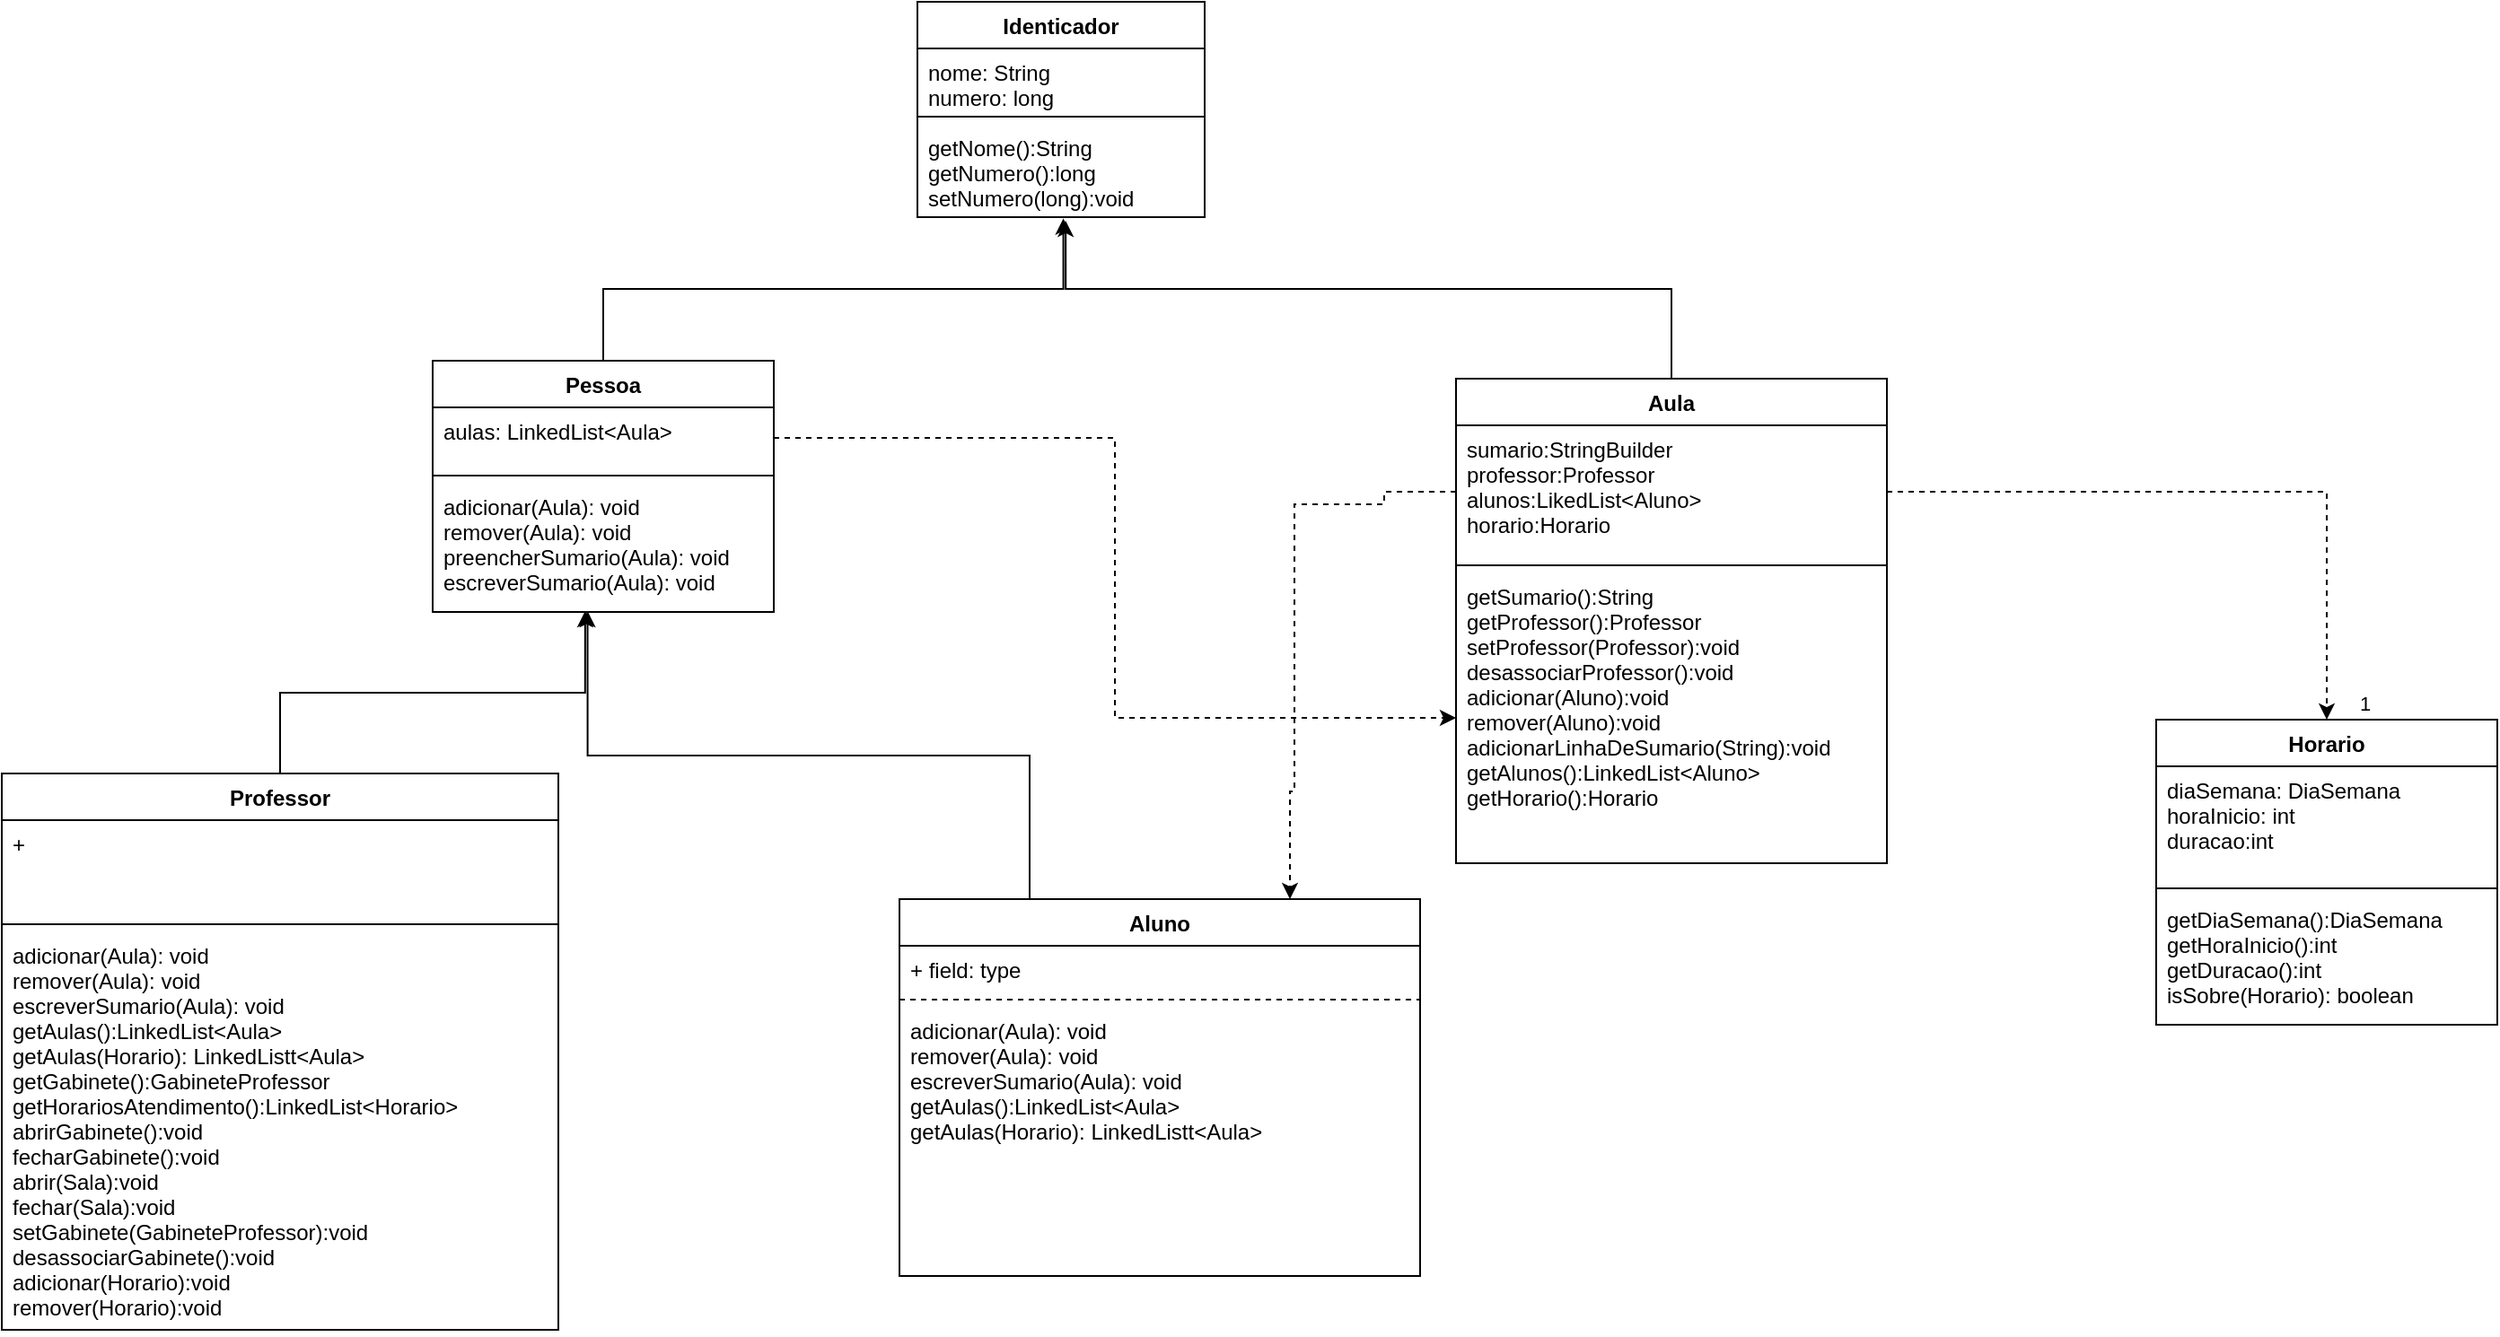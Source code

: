 <mxfile version="20.8.16" type="device"><diagram name="Page-1" id="QSuPs5M-fdG_rEzMvoWC"><mxGraphModel dx="2707" dy="898" grid="1" gridSize="10" guides="1" tooltips="1" connect="1" arrows="1" fold="1" page="1" pageScale="1" pageWidth="827" pageHeight="1169" math="0" shadow="0"><root><mxCell id="0"/><mxCell id="1" parent="0"/><mxCell id="q4AsKA-IPs76gDEOoxpN-1" value="Identicador" style="swimlane;fontStyle=1;align=center;verticalAlign=top;childLayout=stackLayout;horizontal=1;startSize=26;horizontalStack=0;resizeParent=1;resizeParentMax=0;resizeLast=0;collapsible=1;marginBottom=0;" parent="1" vertex="1"><mxGeometry x="200" y="30" width="160" height="120" as="geometry"/></mxCell><mxCell id="q4AsKA-IPs76gDEOoxpN-2" value="nome: String&#10;numero: long" style="text;strokeColor=none;fillColor=none;align=left;verticalAlign=top;spacingLeft=4;spacingRight=4;overflow=hidden;rotatable=0;points=[[0,0.5],[1,0.5]];portConstraint=eastwest;" parent="q4AsKA-IPs76gDEOoxpN-1" vertex="1"><mxGeometry y="26" width="160" height="34" as="geometry"/></mxCell><mxCell id="q4AsKA-IPs76gDEOoxpN-3" value="" style="line;strokeWidth=1;fillColor=none;align=left;verticalAlign=middle;spacingTop=-1;spacingLeft=3;spacingRight=3;rotatable=0;labelPosition=right;points=[];portConstraint=eastwest;strokeColor=inherit;" parent="q4AsKA-IPs76gDEOoxpN-1" vertex="1"><mxGeometry y="60" width="160" height="8" as="geometry"/></mxCell><mxCell id="q4AsKA-IPs76gDEOoxpN-4" value="getNome():String&#10;getNumero():long&#10;setNumero(long):void" style="text;strokeColor=none;fillColor=none;align=left;verticalAlign=top;spacingLeft=4;spacingRight=4;overflow=hidden;rotatable=0;points=[[0,0.5],[1,0.5]];portConstraint=eastwest;" parent="q4AsKA-IPs76gDEOoxpN-1" vertex="1"><mxGeometry y="68" width="160" height="52" as="geometry"/></mxCell><mxCell id="QfYYxeU0ZRKst4iaAUIh-1" style="edgeStyle=orthogonalEdgeStyle;rounded=0;orthogonalLoop=1;jettySize=auto;html=1;exitX=0.5;exitY=0;exitDx=0;exitDy=0;entryX=0.508;entryY=1.014;entryDx=0;entryDy=0;entryPerimeter=0;" edge="1" parent="1" source="q4AsKA-IPs76gDEOoxpN-5" target="q4AsKA-IPs76gDEOoxpN-4"><mxGeometry relative="1" as="geometry"/></mxCell><mxCell id="q4AsKA-IPs76gDEOoxpN-5" value="Pessoa" style="swimlane;fontStyle=1;align=center;verticalAlign=top;childLayout=stackLayout;horizontal=1;startSize=26;horizontalStack=0;resizeParent=1;resizeParentMax=0;resizeLast=0;collapsible=1;marginBottom=0;" parent="1" vertex="1"><mxGeometry x="-70" y="230" width="190" height="140" as="geometry"/></mxCell><mxCell id="q4AsKA-IPs76gDEOoxpN-6" value="aulas: LinkedList&lt;Aula&gt;" style="text;strokeColor=none;fillColor=none;align=left;verticalAlign=top;spacingLeft=4;spacingRight=4;overflow=hidden;rotatable=0;points=[[0,0.5],[1,0.5]];portConstraint=eastwest;" parent="q4AsKA-IPs76gDEOoxpN-5" vertex="1"><mxGeometry y="26" width="190" height="34" as="geometry"/></mxCell><mxCell id="q4AsKA-IPs76gDEOoxpN-7" value="" style="line;strokeWidth=1;fillColor=none;align=left;verticalAlign=middle;spacingTop=-1;spacingLeft=3;spacingRight=3;rotatable=0;labelPosition=right;points=[];portConstraint=eastwest;strokeColor=inherit;" parent="q4AsKA-IPs76gDEOoxpN-5" vertex="1"><mxGeometry y="60" width="190" height="8" as="geometry"/></mxCell><mxCell id="q4AsKA-IPs76gDEOoxpN-8" value="adicionar(Aula): void&#10;remover(Aula): void&#10;preencherSumario(Aula): void&#10;escreverSumario(Aula): void" style="text;strokeColor=none;fillColor=none;align=left;verticalAlign=top;spacingLeft=4;spacingRight=4;overflow=hidden;rotatable=0;points=[[0,0.5],[1,0.5]];portConstraint=eastwest;" parent="q4AsKA-IPs76gDEOoxpN-5" vertex="1"><mxGeometry y="68" width="190" height="72" as="geometry"/></mxCell><mxCell id="q4AsKA-IPs76gDEOoxpN-17" value="Horario" style="swimlane;fontStyle=1;align=center;verticalAlign=top;childLayout=stackLayout;horizontal=1;startSize=26;horizontalStack=0;resizeParent=1;resizeParentMax=0;resizeLast=0;collapsible=1;marginBottom=0;" parent="1" vertex="1"><mxGeometry x="890" y="430" width="190" height="170" as="geometry"/></mxCell><mxCell id="q4AsKA-IPs76gDEOoxpN-18" value="diaSemana: DiaSemana&#10;horaInicio: int&#10;duracao:int" style="text;strokeColor=none;fillColor=none;align=left;verticalAlign=top;spacingLeft=4;spacingRight=4;overflow=hidden;rotatable=0;points=[[0,0.5],[1,0.5]];portConstraint=eastwest;" parent="q4AsKA-IPs76gDEOoxpN-17" vertex="1"><mxGeometry y="26" width="190" height="64" as="geometry"/></mxCell><mxCell id="q4AsKA-IPs76gDEOoxpN-19" value="" style="line;strokeWidth=1;fillColor=none;align=left;verticalAlign=middle;spacingTop=-1;spacingLeft=3;spacingRight=3;rotatable=0;labelPosition=right;points=[];portConstraint=eastwest;strokeColor=inherit;" parent="q4AsKA-IPs76gDEOoxpN-17" vertex="1"><mxGeometry y="90" width="190" height="8" as="geometry"/></mxCell><mxCell id="q4AsKA-IPs76gDEOoxpN-20" value="getDiaSemana():DiaSemana&#10;getHoraInicio():int&#10;getDuracao():int&#10;isSobre(Horario): boolean" style="text;strokeColor=none;fillColor=none;align=left;verticalAlign=top;spacingLeft=4;spacingRight=4;overflow=hidden;rotatable=0;points=[[0,0.5],[1,0.5]];portConstraint=eastwest;" parent="q4AsKA-IPs76gDEOoxpN-17" vertex="1"><mxGeometry y="98" width="190" height="72" as="geometry"/></mxCell><mxCell id="QfYYxeU0ZRKst4iaAUIh-3" style="edgeStyle=orthogonalEdgeStyle;rounded=0;orthogonalLoop=1;jettySize=auto;html=1;exitX=0.25;exitY=0;exitDx=0;exitDy=0;entryX=0.454;entryY=0.993;entryDx=0;entryDy=0;entryPerimeter=0;" edge="1" parent="1" source="QfYYxeU0ZRKst4iaAUIh-13" target="q4AsKA-IPs76gDEOoxpN-8"><mxGeometry relative="1" as="geometry"><mxPoint x="255" y="460" as="sourcePoint"/></mxGeometry></mxCell><mxCell id="QfYYxeU0ZRKst4iaAUIh-2" style="edgeStyle=orthogonalEdgeStyle;rounded=0;orthogonalLoop=1;jettySize=auto;html=1;exitX=0.5;exitY=0;exitDx=0;exitDy=0;entryX=0.447;entryY=0.993;entryDx=0;entryDy=0;entryPerimeter=0;" edge="1" parent="1" source="q4AsKA-IPs76gDEOoxpN-45" target="q4AsKA-IPs76gDEOoxpN-8"><mxGeometry relative="1" as="geometry"/></mxCell><mxCell id="q4AsKA-IPs76gDEOoxpN-45" value="Professor" style="swimlane;fontStyle=1;align=center;verticalAlign=top;childLayout=stackLayout;horizontal=1;startSize=26;horizontalStack=0;resizeParent=1;resizeParentMax=0;resizeLast=0;collapsible=1;marginBottom=0;fontColor=#000000;" parent="1" vertex="1"><mxGeometry x="-310" y="460" width="310" height="310" as="geometry"/></mxCell><mxCell id="q4AsKA-IPs76gDEOoxpN-46" value="+" style="text;strokeColor=none;fillColor=none;align=left;verticalAlign=top;spacingLeft=4;spacingRight=4;overflow=hidden;rotatable=0;points=[[0,0.5],[1,0.5]];portConstraint=eastwest;fontColor=#000000;" parent="q4AsKA-IPs76gDEOoxpN-45" vertex="1"><mxGeometry y="26" width="310" height="54" as="geometry"/></mxCell><mxCell id="q4AsKA-IPs76gDEOoxpN-47" value="" style="line;strokeWidth=1;fillColor=none;align=left;verticalAlign=middle;spacingTop=-1;spacingLeft=3;spacingRight=3;rotatable=0;labelPosition=right;points=[];portConstraint=eastwest;strokeColor=inherit;fontColor=#000000;" parent="q4AsKA-IPs76gDEOoxpN-45" vertex="1"><mxGeometry y="80" width="310" height="8" as="geometry"/></mxCell><mxCell id="q4AsKA-IPs76gDEOoxpN-48" value="adicionar(Aula): void&#10;remover(Aula): void&#10;escreverSumario(Aula): void&#10;getAulas():LinkedList&lt;Aula&gt;&#10;getAulas(Horario): LinkedListt&lt;Aula&gt;&#10;getGabinete():GabineteProfessor&#10;getHorariosAtendimento():LinkedList&lt;Horario&gt;&#10;abrirGabinete():void&#10;fecharGabinete():void&#10;abrir(Sala):void&#10;fechar(Sala):void&#10;setGabinete(GabineteProfessor):void&#10;desassociarGabinete():void&#10;adicionar(Horario):void&#10;remover(Horario):void" style="text;strokeColor=none;fillColor=none;align=left;verticalAlign=top;spacingLeft=4;spacingRight=4;overflow=hidden;rotatable=0;points=[[0,0.5],[1,0.5]];portConstraint=eastwest;fontColor=#000000;" parent="q4AsKA-IPs76gDEOoxpN-45" vertex="1"><mxGeometry y="88" width="310" height="222" as="geometry"/></mxCell><mxCell id="QfYYxeU0ZRKst4iaAUIh-18" style="edgeStyle=orthogonalEdgeStyle;rounded=0;orthogonalLoop=1;jettySize=auto;html=1;exitX=0.5;exitY=0;exitDx=0;exitDy=0;entryX=0.516;entryY=1.038;entryDx=0;entryDy=0;entryPerimeter=0;" edge="1" parent="1" source="QfYYxeU0ZRKst4iaAUIh-4" target="q4AsKA-IPs76gDEOoxpN-4"><mxGeometry relative="1" as="geometry"><Array as="points"><mxPoint x="620" y="190"/><mxPoint x="283" y="190"/></Array></mxGeometry></mxCell><mxCell id="QfYYxeU0ZRKst4iaAUIh-4" value="Aula" style="swimlane;fontStyle=1;align=center;verticalAlign=top;childLayout=stackLayout;horizontal=1;startSize=26;horizontalStack=0;resizeParent=1;resizeParentMax=0;resizeLast=0;collapsible=1;marginBottom=0;" vertex="1" parent="1"><mxGeometry x="500" y="240" width="240" height="270" as="geometry"/></mxCell><mxCell id="QfYYxeU0ZRKst4iaAUIh-5" value="sumario:StringBuilder&#10;professor:Professor&#10;alunos:LikedList&lt;Aluno&gt;&#10;horario:Horario&#10;" style="text;strokeColor=none;fillColor=none;align=left;verticalAlign=top;spacingLeft=4;spacingRight=4;overflow=hidden;rotatable=0;points=[[0,0.5],[1,0.5]];portConstraint=eastwest;" vertex="1" parent="QfYYxeU0ZRKst4iaAUIh-4"><mxGeometry y="26" width="240" height="74" as="geometry"/></mxCell><mxCell id="QfYYxeU0ZRKst4iaAUIh-6" value="" style="line;strokeWidth=1;fillColor=none;align=left;verticalAlign=middle;spacingTop=-1;spacingLeft=3;spacingRight=3;rotatable=0;labelPosition=right;points=[];portConstraint=eastwest;strokeColor=inherit;" vertex="1" parent="QfYYxeU0ZRKst4iaAUIh-4"><mxGeometry y="100" width="240" height="8" as="geometry"/></mxCell><mxCell id="QfYYxeU0ZRKst4iaAUIh-7" value="getSumario():String&#10;getProfessor():Professor&#10;setProfessor(Professor):void&#10;desassociarProfessor():void&#10;adicionar(Aluno):void&#10;remover(Aluno):void&#10;adicionarLinhaDeSumario(String):void&#10;getAlunos():LinkedList&lt;Aluno&gt;&#10;getHorario():Horario" style="text;strokeColor=none;fillColor=none;align=left;verticalAlign=top;spacingLeft=4;spacingRight=4;overflow=hidden;rotatable=0;points=[[0,0.5],[1,0.5]];portConstraint=eastwest;" vertex="1" parent="QfYYxeU0ZRKst4iaAUIh-4"><mxGeometry y="108" width="240" height="162" as="geometry"/></mxCell><mxCell id="QfYYxeU0ZRKst4iaAUIh-10" style="edgeStyle=orthogonalEdgeStyle;rounded=0;orthogonalLoop=1;jettySize=auto;html=1;exitX=1;exitY=0.5;exitDx=0;exitDy=0;entryX=0.5;entryY=0;entryDx=0;entryDy=0;dashed=1;" edge="1" parent="1" source="QfYYxeU0ZRKst4iaAUIh-5" target="q4AsKA-IPs76gDEOoxpN-17"><mxGeometry relative="1" as="geometry"/></mxCell><mxCell id="QfYYxeU0ZRKst4iaAUIh-11" value="1" style="edgeLabel;html=1;align=center;verticalAlign=middle;resizable=0;points=[];" vertex="1" connectable="0" parent="QfYYxeU0ZRKst4iaAUIh-10"><mxGeometry x="0.824" relative="1" as="geometry"><mxPoint x="21" y="23" as="offset"/></mxGeometry></mxCell><mxCell id="QfYYxeU0ZRKst4iaAUIh-12" style="edgeStyle=orthogonalEdgeStyle;rounded=0;orthogonalLoop=1;jettySize=auto;html=1;exitX=0;exitY=0.5;exitDx=0;exitDy=0;entryX=0.75;entryY=0;entryDx=0;entryDy=0;dashed=1;" edge="1" parent="1" source="QfYYxeU0ZRKst4iaAUIh-5" target="QfYYxeU0ZRKst4iaAUIh-13"><mxGeometry relative="1" as="geometry"><mxPoint x="312.5" y="460" as="targetPoint"/><Array as="points"><mxPoint x="460" y="310"/><mxPoint x="410" y="310"/><mxPoint x="410" y="470"/><mxPoint x="408" y="470"/></Array></mxGeometry></mxCell><mxCell id="QfYYxeU0ZRKst4iaAUIh-13" value="Aluno" style="swimlane;fontStyle=1;align=center;verticalAlign=top;childLayout=stackLayout;horizontal=1;startSize=26;horizontalStack=0;resizeParent=1;resizeParentMax=0;resizeLast=0;collapsible=1;marginBottom=0;" vertex="1" parent="1"><mxGeometry x="190" y="530" width="290" height="210" as="geometry"/></mxCell><mxCell id="QfYYxeU0ZRKst4iaAUIh-14" value="+ field: type" style="text;strokeColor=none;fillColor=none;align=left;verticalAlign=top;spacingLeft=4;spacingRight=4;overflow=hidden;rotatable=0;points=[[0,0.5],[1,0.5]];portConstraint=eastwest;" vertex="1" parent="QfYYxeU0ZRKst4iaAUIh-13"><mxGeometry y="26" width="290" height="26" as="geometry"/></mxCell><mxCell id="QfYYxeU0ZRKst4iaAUIh-15" value="" style="line;strokeWidth=1;fillColor=none;align=left;verticalAlign=middle;spacingTop=-1;spacingLeft=3;spacingRight=3;rotatable=0;labelPosition=right;points=[];portConstraint=eastwest;strokeColor=inherit;dashed=1;" vertex="1" parent="QfYYxeU0ZRKst4iaAUIh-13"><mxGeometry y="52" width="290" height="8" as="geometry"/></mxCell><mxCell id="QfYYxeU0ZRKst4iaAUIh-16" value="adicionar(Aula): void&#10;remover(Aula): void&#10;escreverSumario(Aula): void&#10;getAulas():LinkedList&lt;Aula&gt;&#10;getAulas(Horario): LinkedListt&lt;Aula&gt;" style="text;strokeColor=none;fillColor=none;align=left;verticalAlign=top;spacingLeft=4;spacingRight=4;overflow=hidden;rotatable=0;points=[[0,0.5],[1,0.5]];portConstraint=eastwest;" vertex="1" parent="QfYYxeU0ZRKst4iaAUIh-13"><mxGeometry y="60" width="290" height="150" as="geometry"/></mxCell><mxCell id="QfYYxeU0ZRKst4iaAUIh-17" style="edgeStyle=orthogonalEdgeStyle;rounded=0;orthogonalLoop=1;jettySize=auto;html=1;exitX=1;exitY=0.5;exitDx=0;exitDy=0;entryX=0;entryY=0.5;entryDx=0;entryDy=0;dashed=1;" edge="1" parent="1" source="q4AsKA-IPs76gDEOoxpN-6" target="QfYYxeU0ZRKst4iaAUIh-7"><mxGeometry relative="1" as="geometry"/></mxCell></root></mxGraphModel></diagram></mxfile>